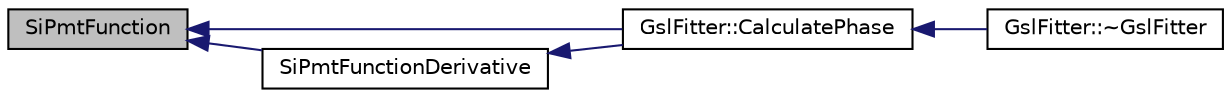 digraph "SiPmtFunction"
{
  edge [fontname="Helvetica",fontsize="10",labelfontname="Helvetica",labelfontsize="10"];
  node [fontname="Helvetica",fontsize="10",shape=record];
  rankdir="LR";
  Node1 [label="SiPmtFunction",height=0.2,width=0.4,color="black", fillcolor="grey75", style="filled", fontcolor="black"];
  Node1 -> Node2 [dir="back",color="midnightblue",fontsize="10",style="solid",fontname="Helvetica"];
  Node2 [label="GslFitter::CalculatePhase",height=0.2,width=0.4,color="black", fillcolor="white", style="filled",URL="$dc/d06/class_gsl_fitter.html#a25c06f4ef53cefc46bb73abfb67347ff"];
  Node2 -> Node3 [dir="back",color="midnightblue",fontsize="10",style="solid",fontname="Helvetica"];
  Node3 [label="GslFitter::~GslFitter",height=0.2,width=0.4,color="black", fillcolor="white", style="filled",URL="$dc/d06/class_gsl_fitter.html#a240d66b455c5d7d0993f19b0a25dc006",tooltip="Default Destructor. "];
  Node1 -> Node4 [dir="back",color="midnightblue",fontsize="10",style="solid",fontname="Helvetica"];
  Node4 [label="SiPmtFunctionDerivative",height=0.2,width=0.4,color="black", fillcolor="white", style="filled",URL="$d6/d85/_gsl1_fitter_8cpp.html#aab8c829b4103b50a0106110effd006e5"];
  Node4 -> Node2 [dir="back",color="midnightblue",fontsize="10",style="solid",fontname="Helvetica"];
}
